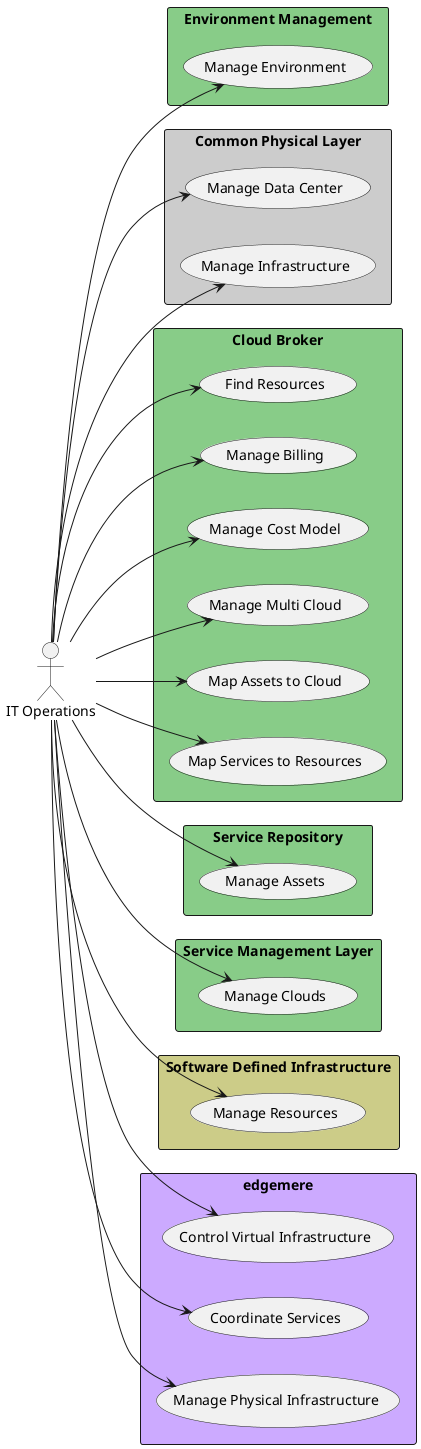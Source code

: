 @startuml

left to right direction


Actor "IT Operations" as ITOperations


rectangle "Environment Management" as em #88cc88 {
        usecase "Manage Environment" as ManageEnvironment
    ITOperations --> ManageEnvironment

}

rectangle "Common Physical Layer" as cpl #cccccc {
        usecase "Manage Data Center" as ManageDataCenter
    ITOperations --> ManageDataCenter
    usecase "Manage Infrastructure" as ManageInfrastructure
    ITOperations --> ManageInfrastructure

}

rectangle "Cloud Broker" as cb #88cc88 {
        usecase "Find Resources" as FindResources
    ITOperations --> FindResources
    usecase "Manage Billing" as ManageBilling
    ITOperations --> ManageBilling
    usecase "Manage Cost Model" as ManageCostModel
    ITOperations --> ManageCostModel
    usecase "Manage Multi Cloud" as ManageMultiCloud
    ITOperations --> ManageMultiCloud
    usecase "Map Assets to Cloud" as MapAssetstoCloud
    ITOperations --> MapAssetstoCloud
    usecase "Map Services to Resources" as MapServicestoResources
    ITOperations --> MapServicestoResources

}

rectangle "Service Repository" as sr #88cc88 {
        usecase "Manage Assets" as ManageAssets
    ITOperations --> ManageAssets

}

rectangle "Service Management Layer" as sml #88cc88 {
        usecase "Manage Clouds" as ManageClouds
    ITOperations --> ManageClouds

}

rectangle "Software Defined Infrastructure" as sdi #cccc88 {
        usecase "Manage Resources" as ManageResources
    ITOperations --> ManageResources

}

rectangle "edgemere" as edgemere #ccaaff {
        usecase "Control Virtual Infrastructure" as ControlVirtualInfrastructure
    ITOperations --> ControlVirtualInfrastructure
    usecase "Coordinate Services" as CoordinateServices
    ITOperations --> CoordinateServices
    usecase "Manage Physical Infrastructure" as ManagePhysicalInfrastructure
    ITOperations --> ManagePhysicalInfrastructure

}


@enduml

